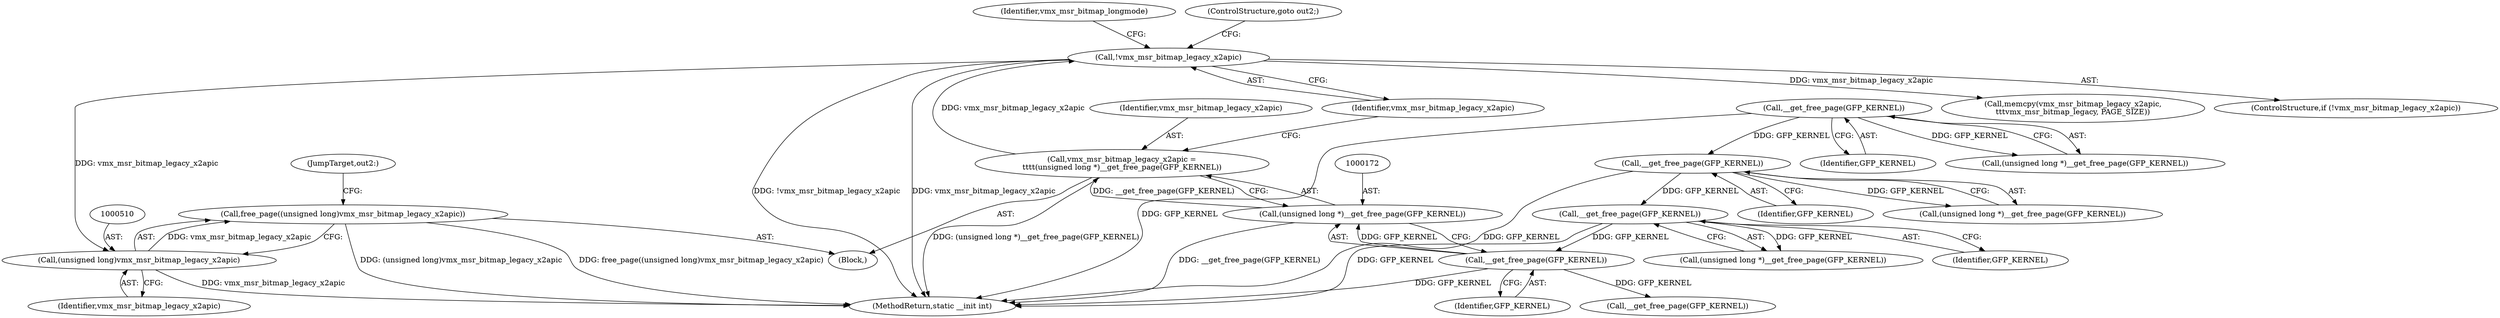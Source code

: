 digraph "0_linux_3ce424e45411cf5a13105e0386b6ecf6eeb4f66f@API" {
"1000508" [label="(Call,free_page((unsigned long)vmx_msr_bitmap_legacy_x2apic))"];
"1000509" [label="(Call,(unsigned long)vmx_msr_bitmap_legacy_x2apic)"];
"1000176" [label="(Call,!vmx_msr_bitmap_legacy_x2apic)"];
"1000169" [label="(Call,vmx_msr_bitmap_legacy_x2apic =\n\t\t\t\t(unsigned long *)__get_free_page(GFP_KERNEL))"];
"1000171" [label="(Call,(unsigned long *)__get_free_page(GFP_KERNEL))"];
"1000173" [label="(Call,__get_free_page(GFP_KERNEL))"];
"1000163" [label="(Call,__get_free_page(GFP_KERNEL))"];
"1000153" [label="(Call,__get_free_page(GFP_KERNEL))"];
"1000142" [label="(Call,__get_free_page(GFP_KERNEL))"];
"1000180" [label="(Identifier,vmx_msr_bitmap_longmode)"];
"1000398" [label="(Call,memcpy(vmx_msr_bitmap_legacy_x2apic,\n\t\t\tvmx_msr_bitmap_legacy, PAGE_SIZE))"];
"1000170" [label="(Identifier,vmx_msr_bitmap_legacy_x2apic)"];
"1000512" [label="(JumpTarget,out2:)"];
"1000151" [label="(Call,(unsigned long *)__get_free_page(GFP_KERNEL))"];
"1000174" [label="(Identifier,GFP_KERNEL)"];
"1000183" [label="(Call,__get_free_page(GFP_KERNEL))"];
"1000178" [label="(ControlStructure,goto out2;)"];
"1000142" [label="(Call,__get_free_page(GFP_KERNEL))"];
"1000508" [label="(Call,free_page((unsigned long)vmx_msr_bitmap_legacy_x2apic))"];
"1000169" [label="(Call,vmx_msr_bitmap_legacy_x2apic =\n\t\t\t\t(unsigned long *)__get_free_page(GFP_KERNEL))"];
"1000176" [label="(Call,!vmx_msr_bitmap_legacy_x2apic)"];
"1000529" [label="(MethodReturn,static __init int)"];
"1000111" [label="(Block,)"];
"1000140" [label="(Call,(unsigned long *)__get_free_page(GFP_KERNEL))"];
"1000511" [label="(Identifier,vmx_msr_bitmap_legacy_x2apic)"];
"1000171" [label="(Call,(unsigned long *)__get_free_page(GFP_KERNEL))"];
"1000164" [label="(Identifier,GFP_KERNEL)"];
"1000173" [label="(Call,__get_free_page(GFP_KERNEL))"];
"1000163" [label="(Call,__get_free_page(GFP_KERNEL))"];
"1000161" [label="(Call,(unsigned long *)__get_free_page(GFP_KERNEL))"];
"1000143" [label="(Identifier,GFP_KERNEL)"];
"1000509" [label="(Call,(unsigned long)vmx_msr_bitmap_legacy_x2apic)"];
"1000177" [label="(Identifier,vmx_msr_bitmap_legacy_x2apic)"];
"1000153" [label="(Call,__get_free_page(GFP_KERNEL))"];
"1000175" [label="(ControlStructure,if (!vmx_msr_bitmap_legacy_x2apic))"];
"1000154" [label="(Identifier,GFP_KERNEL)"];
"1000508" -> "1000111"  [label="AST: "];
"1000508" -> "1000509"  [label="CFG: "];
"1000509" -> "1000508"  [label="AST: "];
"1000512" -> "1000508"  [label="CFG: "];
"1000508" -> "1000529"  [label="DDG: (unsigned long)vmx_msr_bitmap_legacy_x2apic"];
"1000508" -> "1000529"  [label="DDG: free_page((unsigned long)vmx_msr_bitmap_legacy_x2apic)"];
"1000509" -> "1000508"  [label="DDG: vmx_msr_bitmap_legacy_x2apic"];
"1000509" -> "1000511"  [label="CFG: "];
"1000510" -> "1000509"  [label="AST: "];
"1000511" -> "1000509"  [label="AST: "];
"1000509" -> "1000529"  [label="DDG: vmx_msr_bitmap_legacy_x2apic"];
"1000176" -> "1000509"  [label="DDG: vmx_msr_bitmap_legacy_x2apic"];
"1000176" -> "1000175"  [label="AST: "];
"1000176" -> "1000177"  [label="CFG: "];
"1000177" -> "1000176"  [label="AST: "];
"1000178" -> "1000176"  [label="CFG: "];
"1000180" -> "1000176"  [label="CFG: "];
"1000176" -> "1000529"  [label="DDG: !vmx_msr_bitmap_legacy_x2apic"];
"1000176" -> "1000529"  [label="DDG: vmx_msr_bitmap_legacy_x2apic"];
"1000169" -> "1000176"  [label="DDG: vmx_msr_bitmap_legacy_x2apic"];
"1000176" -> "1000398"  [label="DDG: vmx_msr_bitmap_legacy_x2apic"];
"1000169" -> "1000111"  [label="AST: "];
"1000169" -> "1000171"  [label="CFG: "];
"1000170" -> "1000169"  [label="AST: "];
"1000171" -> "1000169"  [label="AST: "];
"1000177" -> "1000169"  [label="CFG: "];
"1000169" -> "1000529"  [label="DDG: (unsigned long *)__get_free_page(GFP_KERNEL)"];
"1000171" -> "1000169"  [label="DDG: __get_free_page(GFP_KERNEL)"];
"1000171" -> "1000173"  [label="CFG: "];
"1000172" -> "1000171"  [label="AST: "];
"1000173" -> "1000171"  [label="AST: "];
"1000171" -> "1000529"  [label="DDG: __get_free_page(GFP_KERNEL)"];
"1000173" -> "1000171"  [label="DDG: GFP_KERNEL"];
"1000173" -> "1000174"  [label="CFG: "];
"1000174" -> "1000173"  [label="AST: "];
"1000173" -> "1000529"  [label="DDG: GFP_KERNEL"];
"1000163" -> "1000173"  [label="DDG: GFP_KERNEL"];
"1000173" -> "1000183"  [label="DDG: GFP_KERNEL"];
"1000163" -> "1000161"  [label="AST: "];
"1000163" -> "1000164"  [label="CFG: "];
"1000164" -> "1000163"  [label="AST: "];
"1000161" -> "1000163"  [label="CFG: "];
"1000163" -> "1000529"  [label="DDG: GFP_KERNEL"];
"1000163" -> "1000161"  [label="DDG: GFP_KERNEL"];
"1000153" -> "1000163"  [label="DDG: GFP_KERNEL"];
"1000153" -> "1000151"  [label="AST: "];
"1000153" -> "1000154"  [label="CFG: "];
"1000154" -> "1000153"  [label="AST: "];
"1000151" -> "1000153"  [label="CFG: "];
"1000153" -> "1000529"  [label="DDG: GFP_KERNEL"];
"1000153" -> "1000151"  [label="DDG: GFP_KERNEL"];
"1000142" -> "1000153"  [label="DDG: GFP_KERNEL"];
"1000142" -> "1000140"  [label="AST: "];
"1000142" -> "1000143"  [label="CFG: "];
"1000143" -> "1000142"  [label="AST: "];
"1000140" -> "1000142"  [label="CFG: "];
"1000142" -> "1000529"  [label="DDG: GFP_KERNEL"];
"1000142" -> "1000140"  [label="DDG: GFP_KERNEL"];
}
